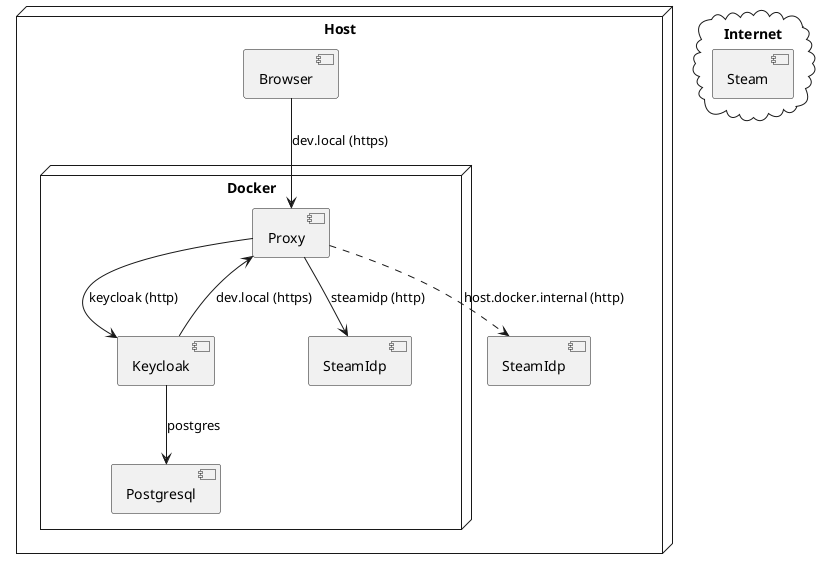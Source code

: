 @startuml

node Host {
    component Browser

    node Docker {
        component Proxy
        component Keycloak
        component SteamIdp
        component Postgresql

        Proxy --> Keycloak: keycloak (http)
        Proxy --> SteamIdp: steamidp (http)
        Keycloak --> Postgresql: postgres

        Proxy <-- Keycloak: dev.local (https)
    }

    component SteamIdpDev as "SteamIdp"
}

cloud Internet {
    component Steam
}

Browser --> Proxy: dev.local (https)
Proxy ..> SteamIdpDev: host.docker.internal (http)

@enduml